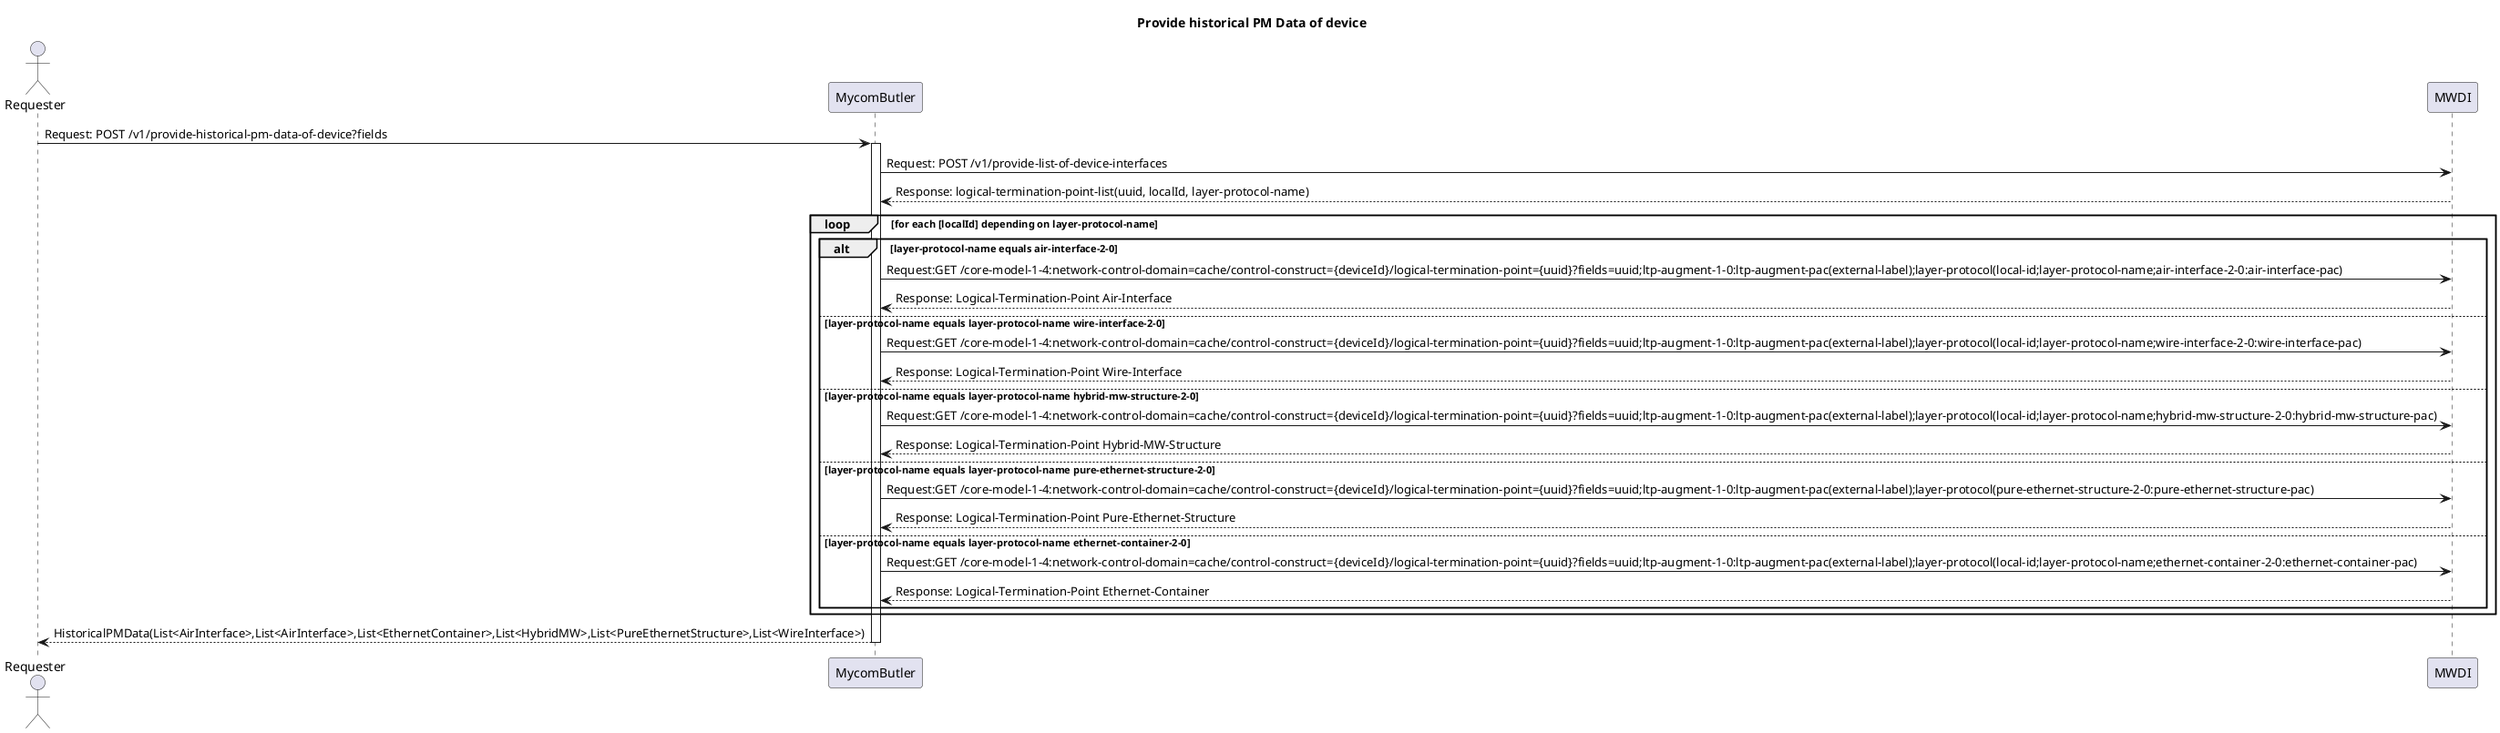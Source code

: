 @startuml Mycom_Export
title Provide historical PM Data of device

actor Requester
participant MycomButler
participant MWDI

Requester -> MycomButler: Request: POST /v1/provide-historical-pm-data-of-device?fields
activate MycomButler
    MycomButler -> MWDI: Request: POST /v1/provide-list-of-device-interfaces
    MWDI --> MycomButler: Response: logical-termination-point-list(uuid, localId, layer-protocol-name)
    loop for each [localId] depending on layer-protocol-name
        alt layer-protocol-name equals air-interface-2-0
            MycomButler -> MWDI: Request:GET /core-model-1-4:network-control-domain=cache/control-construct={deviceId}/logical-termination-point={uuid}?fields=uuid;ltp-augment-1-0:ltp-augment-pac(external-label);layer-protocol(local-id;layer-protocol-name;air-interface-2-0:air-interface-pac)
            MWDI --> MycomButler: Response: Logical-Termination-Point Air-Interface
        else layer-protocol-name equals layer-protocol-name wire-interface-2-0
                        MycomButler -> MWDI: Request:GET /core-model-1-4:network-control-domain=cache/control-construct={deviceId}/logical-termination-point={uuid}?fields=uuid;ltp-augment-1-0:ltp-augment-pac(external-label);layer-protocol(local-id;layer-protocol-name;wire-interface-2-0:wire-interface-pac)
                        MWDI --> MycomButler: Response: Logical-Termination-Point Wire-Interface
        else layer-protocol-name equals layer-protocol-name hybrid-mw-structure-2-0
            MycomButler -> MWDI: Request:GET /core-model-1-4:network-control-domain=cache/control-construct={deviceId}/logical-termination-point={uuid}?fields=uuid;ltp-augment-1-0:ltp-augment-pac(external-label);layer-protocol(local-id;layer-protocol-name;hybrid-mw-structure-2-0:hybrid-mw-structure-pac)
            MWDI --> MycomButler: Response: Logical-Termination-Point Hybrid-MW-Structure
        else layer-protocol-name equals layer-protocol-name pure-ethernet-structure-2-0
            MycomButler -> MWDI: Request:GET /core-model-1-4:network-control-domain=cache/control-construct={deviceId}/logical-termination-point={uuid}?fields=uuid;ltp-augment-1-0:ltp-augment-pac(external-label);layer-protocol(pure-ethernet-structure-2-0:pure-ethernet-structure-pac)
            MWDI --> MycomButler: Response: Logical-Termination-Point Pure-Ethernet-Structure
        else layer-protocol-name equals layer-protocol-name ethernet-container-2-0
            MycomButler -> MWDI: Request:GET /core-model-1-4:network-control-domain=cache/control-construct={deviceId}/logical-termination-point={uuid}?fields=uuid;ltp-augment-1-0:ltp-augment-pac(external-label);layer-protocol(local-id;layer-protocol-name;ethernet-container-2-0:ethernet-container-pac)
            MWDI --> MycomButler: Response: Logical-Termination-Point Ethernet-Container
        end
    end
MycomButler --> Requester: HistoricalPMData(List<AirInterface>,List<AirInterface>,List<EthernetContainer>,List<HybridMW>,List<PureEthernetStructure>,List<WireInterface>)
deactivate MycomButler
@enduml
